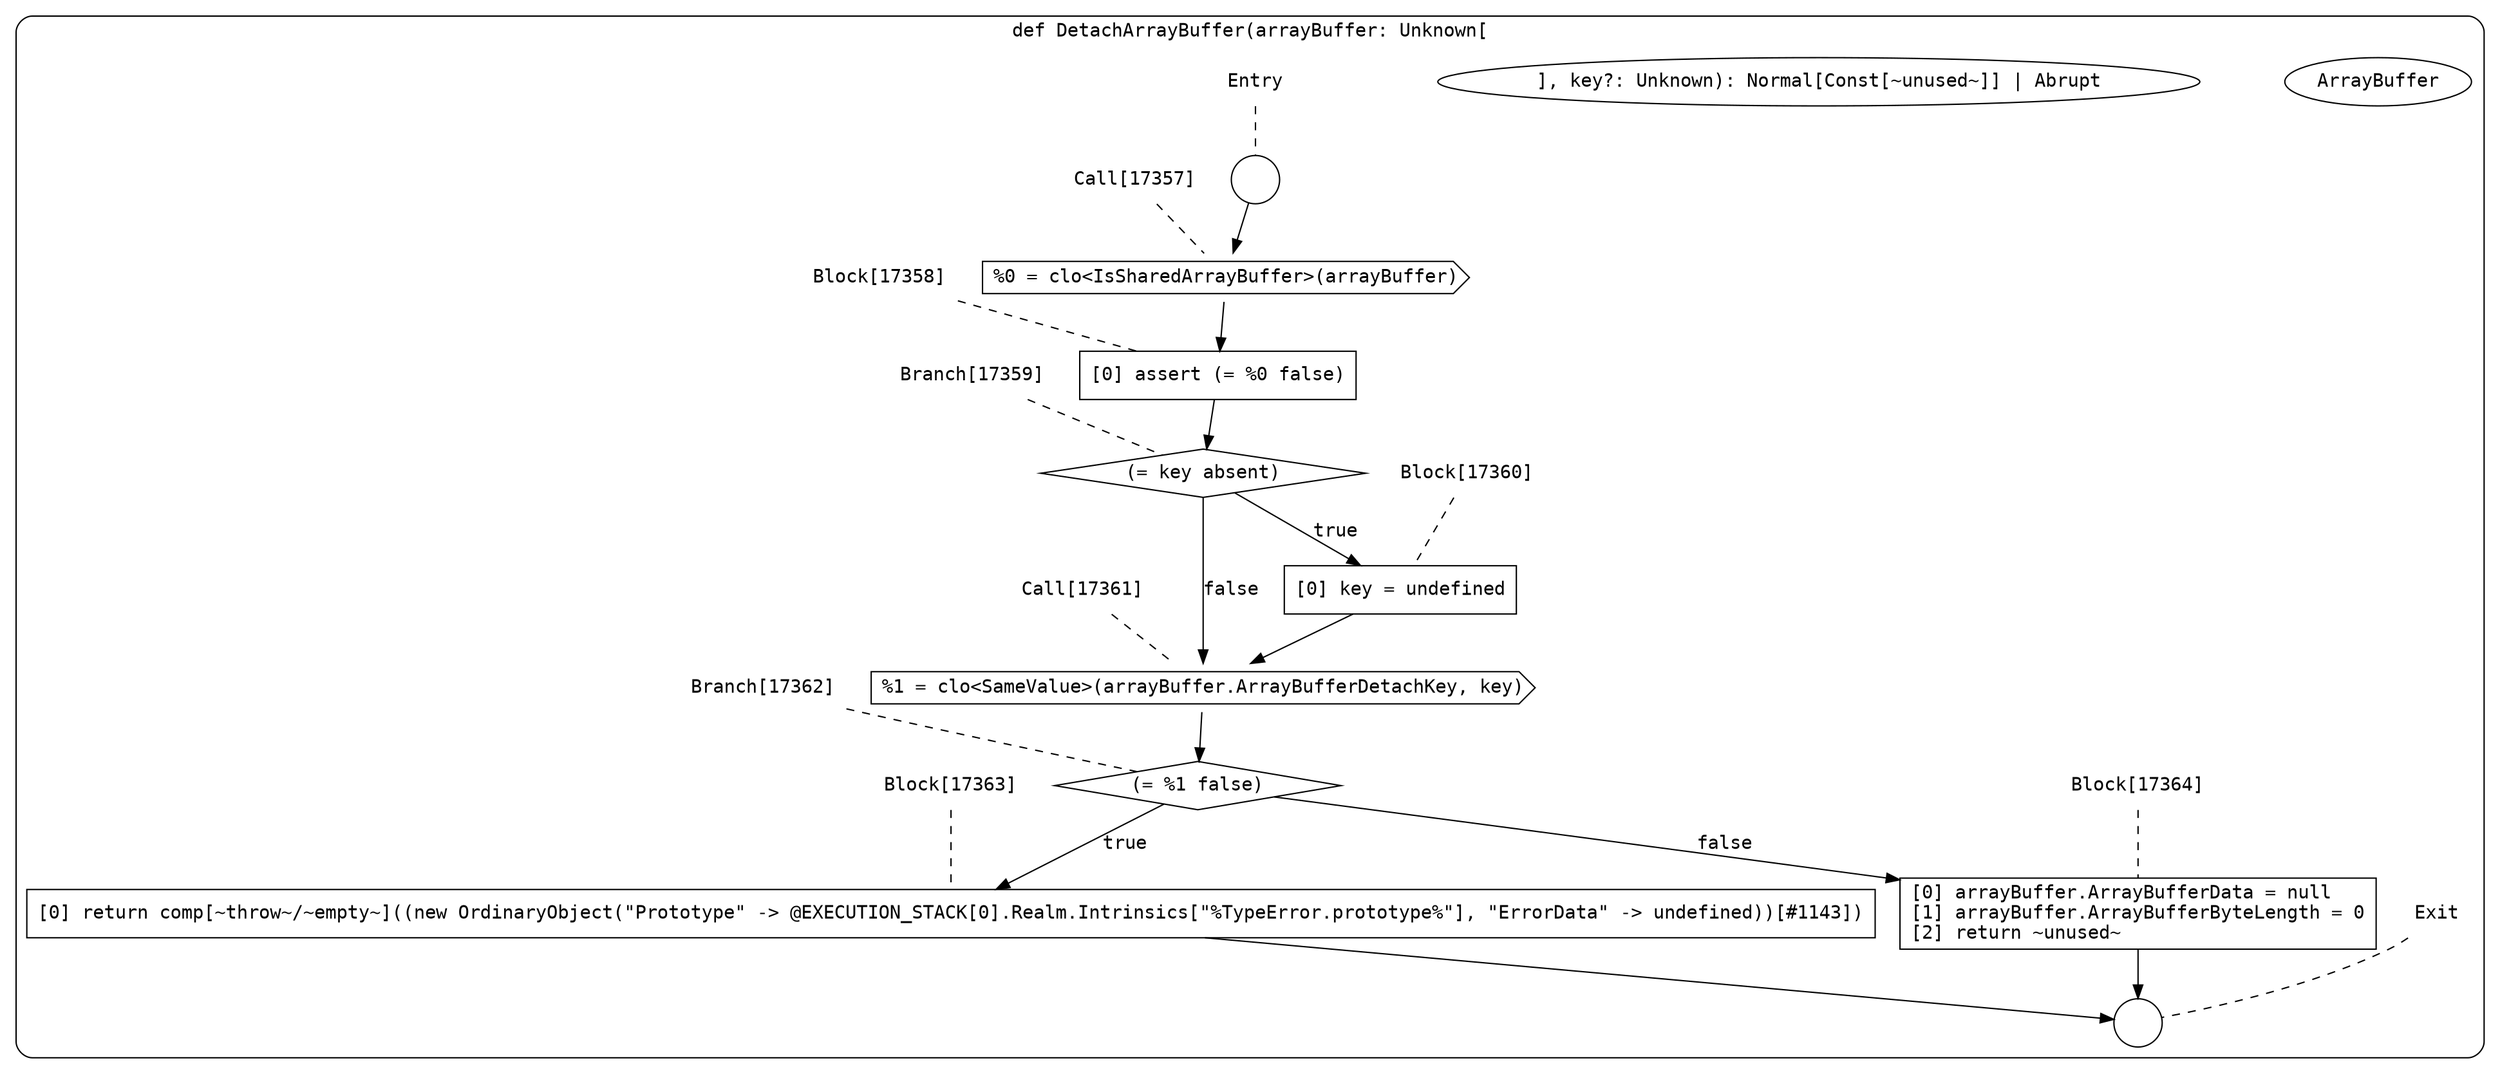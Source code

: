 digraph {
  graph [fontname = "Consolas"]
  node [fontname = "Consolas"]
  edge [fontname = "Consolas"]
  subgraph cluster2472 {
    label = "def DetachArrayBuffer(arrayBuffer: Unknown["ArrayBuffer"], key?: Unknown): Normal[Const[~unused~]] | Abrupt"
    style = rounded
    cluster2472_entry_name [shape=none, label=<<font color="black">Entry</font>>]
    cluster2472_entry_name -> cluster2472_entry [arrowhead=none, color="black", style=dashed]
    cluster2472_entry [shape=circle label=" " color="black" fillcolor="white" style=filled]
    cluster2472_entry -> node17357 [color="black"]
    cluster2472_exit_name [shape=none, label=<<font color="black">Exit</font>>]
    cluster2472_exit_name -> cluster2472_exit [arrowhead=none, color="black", style=dashed]
    cluster2472_exit [shape=circle label=" " color="black" fillcolor="white" style=filled]
    node17357_name [shape=none, label=<<font color="black">Call[17357]</font>>]
    node17357_name -> node17357 [arrowhead=none, color="black", style=dashed]
    node17357 [shape=cds, label=<<font color="black">%0 = clo&lt;IsSharedArrayBuffer&gt;(arrayBuffer)</font>> color="black" fillcolor="white", style=filled]
    node17357 -> node17358 [color="black"]
    node17358_name [shape=none, label=<<font color="black">Block[17358]</font>>]
    node17358_name -> node17358 [arrowhead=none, color="black", style=dashed]
    node17358 [shape=box, label=<<font color="black">[0] assert (= %0 false)<BR ALIGN="LEFT"/></font>> color="black" fillcolor="white", style=filled]
    node17358 -> node17359 [color="black"]
    node17359_name [shape=none, label=<<font color="black">Branch[17359]</font>>]
    node17359_name -> node17359 [arrowhead=none, color="black", style=dashed]
    node17359 [shape=diamond, label=<<font color="black">(= key absent)</font>> color="black" fillcolor="white", style=filled]
    node17359 -> node17360 [label=<<font color="black">true</font>> color="black"]
    node17359 -> node17361 [label=<<font color="black">false</font>> color="black"]
    node17360_name [shape=none, label=<<font color="black">Block[17360]</font>>]
    node17360_name -> node17360 [arrowhead=none, color="black", style=dashed]
    node17360 [shape=box, label=<<font color="black">[0] key = undefined<BR ALIGN="LEFT"/></font>> color="black" fillcolor="white", style=filled]
    node17360 -> node17361 [color="black"]
    node17361_name [shape=none, label=<<font color="black">Call[17361]</font>>]
    node17361_name -> node17361 [arrowhead=none, color="black", style=dashed]
    node17361 [shape=cds, label=<<font color="black">%1 = clo&lt;SameValue&gt;(arrayBuffer.ArrayBufferDetachKey, key)</font>> color="black" fillcolor="white", style=filled]
    node17361 -> node17362 [color="black"]
    node17362_name [shape=none, label=<<font color="black">Branch[17362]</font>>]
    node17362_name -> node17362 [arrowhead=none, color="black", style=dashed]
    node17362 [shape=diamond, label=<<font color="black">(= %1 false)</font>> color="black" fillcolor="white", style=filled]
    node17362 -> node17363 [label=<<font color="black">true</font>> color="black"]
    node17362 -> node17364 [label=<<font color="black">false</font>> color="black"]
    node17363_name [shape=none, label=<<font color="black">Block[17363]</font>>]
    node17363_name -> node17363 [arrowhead=none, color="black", style=dashed]
    node17363 [shape=box, label=<<font color="black">[0] return comp[~throw~/~empty~]((new OrdinaryObject(&quot;Prototype&quot; -&gt; @EXECUTION_STACK[0].Realm.Intrinsics[&quot;%TypeError.prototype%&quot;], &quot;ErrorData&quot; -&gt; undefined))[#1143])<BR ALIGN="LEFT"/></font>> color="black" fillcolor="white", style=filled]
    node17363 -> cluster2472_exit [color="black"]
    node17364_name [shape=none, label=<<font color="black">Block[17364]</font>>]
    node17364_name -> node17364 [arrowhead=none, color="black", style=dashed]
    node17364 [shape=box, label=<<font color="black">[0] arrayBuffer.ArrayBufferData = null<BR ALIGN="LEFT"/>[1] arrayBuffer.ArrayBufferByteLength = 0<BR ALIGN="LEFT"/>[2] return ~unused~<BR ALIGN="LEFT"/></font>> color="black" fillcolor="white", style=filled]
    node17364 -> cluster2472_exit [color="black"]
  }
}